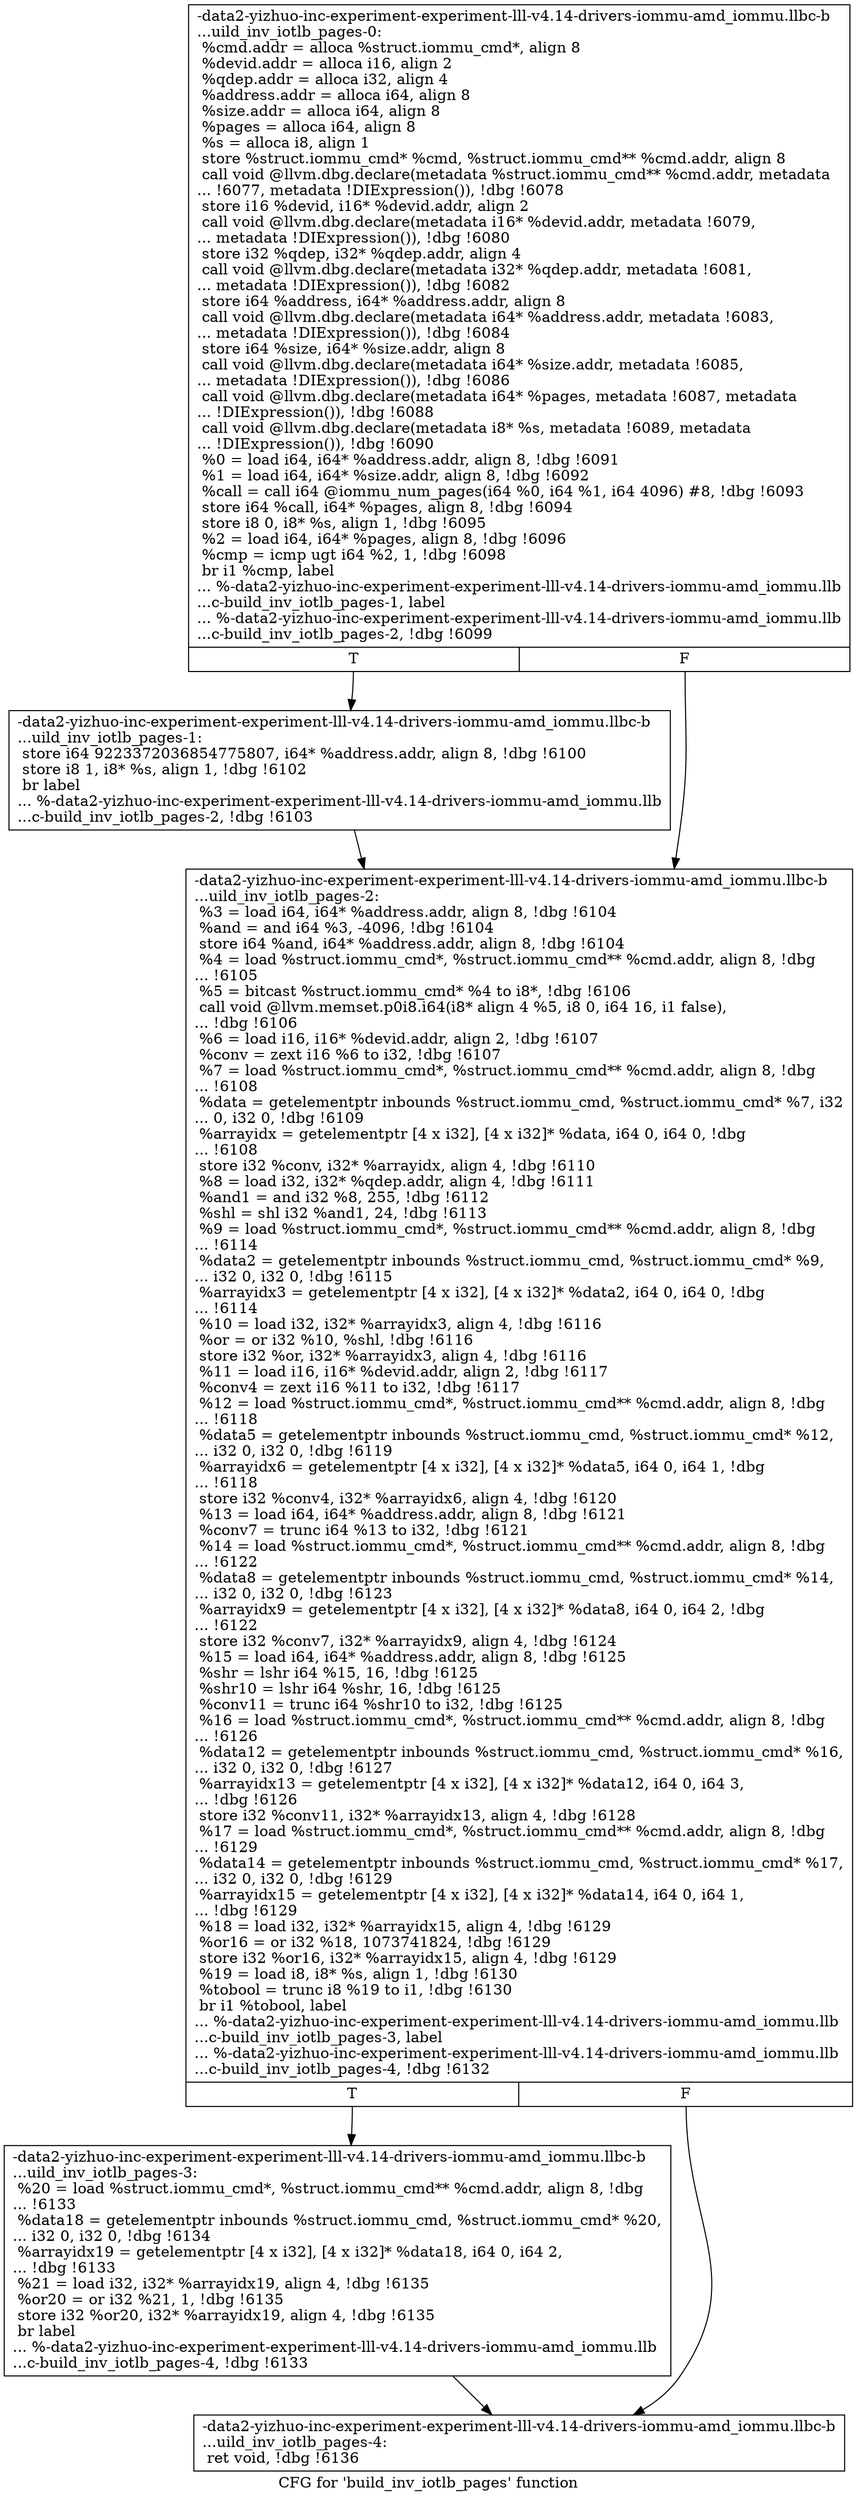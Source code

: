 digraph "CFG for 'build_inv_iotlb_pages' function" {
	label="CFG for 'build_inv_iotlb_pages' function";

	Node0x561b94631550 [shape=record,label="{-data2-yizhuo-inc-experiment-experiment-lll-v4.14-drivers-iommu-amd_iommu.llbc-b\l...uild_inv_iotlb_pages-0:\l  %cmd.addr = alloca %struct.iommu_cmd*, align 8\l  %devid.addr = alloca i16, align 2\l  %qdep.addr = alloca i32, align 4\l  %address.addr = alloca i64, align 8\l  %size.addr = alloca i64, align 8\l  %pages = alloca i64, align 8\l  %s = alloca i8, align 1\l  store %struct.iommu_cmd* %cmd, %struct.iommu_cmd** %cmd.addr, align 8\l  call void @llvm.dbg.declare(metadata %struct.iommu_cmd** %cmd.addr, metadata\l... !6077, metadata !DIExpression()), !dbg !6078\l  store i16 %devid, i16* %devid.addr, align 2\l  call void @llvm.dbg.declare(metadata i16* %devid.addr, metadata !6079,\l... metadata !DIExpression()), !dbg !6080\l  store i32 %qdep, i32* %qdep.addr, align 4\l  call void @llvm.dbg.declare(metadata i32* %qdep.addr, metadata !6081,\l... metadata !DIExpression()), !dbg !6082\l  store i64 %address, i64* %address.addr, align 8\l  call void @llvm.dbg.declare(metadata i64* %address.addr, metadata !6083,\l... metadata !DIExpression()), !dbg !6084\l  store i64 %size, i64* %size.addr, align 8\l  call void @llvm.dbg.declare(metadata i64* %size.addr, metadata !6085,\l... metadata !DIExpression()), !dbg !6086\l  call void @llvm.dbg.declare(metadata i64* %pages, metadata !6087, metadata\l... !DIExpression()), !dbg !6088\l  call void @llvm.dbg.declare(metadata i8* %s, metadata !6089, metadata\l... !DIExpression()), !dbg !6090\l  %0 = load i64, i64* %address.addr, align 8, !dbg !6091\l  %1 = load i64, i64* %size.addr, align 8, !dbg !6092\l  %call = call i64 @iommu_num_pages(i64 %0, i64 %1, i64 4096) #8, !dbg !6093\l  store i64 %call, i64* %pages, align 8, !dbg !6094\l  store i8 0, i8* %s, align 1, !dbg !6095\l  %2 = load i64, i64* %pages, align 8, !dbg !6096\l  %cmp = icmp ugt i64 %2, 1, !dbg !6098\l  br i1 %cmp, label\l... %-data2-yizhuo-inc-experiment-experiment-lll-v4.14-drivers-iommu-amd_iommu.llb\l...c-build_inv_iotlb_pages-1, label\l... %-data2-yizhuo-inc-experiment-experiment-lll-v4.14-drivers-iommu-amd_iommu.llb\l...c-build_inv_iotlb_pages-2, !dbg !6099\l|{<s0>T|<s1>F}}"];
	Node0x561b94631550:s0 -> Node0x561b946ee420;
	Node0x561b94631550:s1 -> Node0x561b946ee470;
	Node0x561b946ee420 [shape=record,label="{-data2-yizhuo-inc-experiment-experiment-lll-v4.14-drivers-iommu-amd_iommu.llbc-b\l...uild_inv_iotlb_pages-1: \l  store i64 9223372036854775807, i64* %address.addr, align 8, !dbg !6100\l  store i8 1, i8* %s, align 1, !dbg !6102\l  br label\l... %-data2-yizhuo-inc-experiment-experiment-lll-v4.14-drivers-iommu-amd_iommu.llb\l...c-build_inv_iotlb_pages-2, !dbg !6103\l}"];
	Node0x561b946ee420 -> Node0x561b946ee470;
	Node0x561b946ee470 [shape=record,label="{-data2-yizhuo-inc-experiment-experiment-lll-v4.14-drivers-iommu-amd_iommu.llbc-b\l...uild_inv_iotlb_pages-2: \l  %3 = load i64, i64* %address.addr, align 8, !dbg !6104\l  %and = and i64 %3, -4096, !dbg !6104\l  store i64 %and, i64* %address.addr, align 8, !dbg !6104\l  %4 = load %struct.iommu_cmd*, %struct.iommu_cmd** %cmd.addr, align 8, !dbg\l... !6105\l  %5 = bitcast %struct.iommu_cmd* %4 to i8*, !dbg !6106\l  call void @llvm.memset.p0i8.i64(i8* align 4 %5, i8 0, i64 16, i1 false),\l... !dbg !6106\l  %6 = load i16, i16* %devid.addr, align 2, !dbg !6107\l  %conv = zext i16 %6 to i32, !dbg !6107\l  %7 = load %struct.iommu_cmd*, %struct.iommu_cmd** %cmd.addr, align 8, !dbg\l... !6108\l  %data = getelementptr inbounds %struct.iommu_cmd, %struct.iommu_cmd* %7, i32\l... 0, i32 0, !dbg !6109\l  %arrayidx = getelementptr [4 x i32], [4 x i32]* %data, i64 0, i64 0, !dbg\l... !6108\l  store i32 %conv, i32* %arrayidx, align 4, !dbg !6110\l  %8 = load i32, i32* %qdep.addr, align 4, !dbg !6111\l  %and1 = and i32 %8, 255, !dbg !6112\l  %shl = shl i32 %and1, 24, !dbg !6113\l  %9 = load %struct.iommu_cmd*, %struct.iommu_cmd** %cmd.addr, align 8, !dbg\l... !6114\l  %data2 = getelementptr inbounds %struct.iommu_cmd, %struct.iommu_cmd* %9,\l... i32 0, i32 0, !dbg !6115\l  %arrayidx3 = getelementptr [4 x i32], [4 x i32]* %data2, i64 0, i64 0, !dbg\l... !6114\l  %10 = load i32, i32* %arrayidx3, align 4, !dbg !6116\l  %or = or i32 %10, %shl, !dbg !6116\l  store i32 %or, i32* %arrayidx3, align 4, !dbg !6116\l  %11 = load i16, i16* %devid.addr, align 2, !dbg !6117\l  %conv4 = zext i16 %11 to i32, !dbg !6117\l  %12 = load %struct.iommu_cmd*, %struct.iommu_cmd** %cmd.addr, align 8, !dbg\l... !6118\l  %data5 = getelementptr inbounds %struct.iommu_cmd, %struct.iommu_cmd* %12,\l... i32 0, i32 0, !dbg !6119\l  %arrayidx6 = getelementptr [4 x i32], [4 x i32]* %data5, i64 0, i64 1, !dbg\l... !6118\l  store i32 %conv4, i32* %arrayidx6, align 4, !dbg !6120\l  %13 = load i64, i64* %address.addr, align 8, !dbg !6121\l  %conv7 = trunc i64 %13 to i32, !dbg !6121\l  %14 = load %struct.iommu_cmd*, %struct.iommu_cmd** %cmd.addr, align 8, !dbg\l... !6122\l  %data8 = getelementptr inbounds %struct.iommu_cmd, %struct.iommu_cmd* %14,\l... i32 0, i32 0, !dbg !6123\l  %arrayidx9 = getelementptr [4 x i32], [4 x i32]* %data8, i64 0, i64 2, !dbg\l... !6122\l  store i32 %conv7, i32* %arrayidx9, align 4, !dbg !6124\l  %15 = load i64, i64* %address.addr, align 8, !dbg !6125\l  %shr = lshr i64 %15, 16, !dbg !6125\l  %shr10 = lshr i64 %shr, 16, !dbg !6125\l  %conv11 = trunc i64 %shr10 to i32, !dbg !6125\l  %16 = load %struct.iommu_cmd*, %struct.iommu_cmd** %cmd.addr, align 8, !dbg\l... !6126\l  %data12 = getelementptr inbounds %struct.iommu_cmd, %struct.iommu_cmd* %16,\l... i32 0, i32 0, !dbg !6127\l  %arrayidx13 = getelementptr [4 x i32], [4 x i32]* %data12, i64 0, i64 3,\l... !dbg !6126\l  store i32 %conv11, i32* %arrayidx13, align 4, !dbg !6128\l  %17 = load %struct.iommu_cmd*, %struct.iommu_cmd** %cmd.addr, align 8, !dbg\l... !6129\l  %data14 = getelementptr inbounds %struct.iommu_cmd, %struct.iommu_cmd* %17,\l... i32 0, i32 0, !dbg !6129\l  %arrayidx15 = getelementptr [4 x i32], [4 x i32]* %data14, i64 0, i64 1,\l... !dbg !6129\l  %18 = load i32, i32* %arrayidx15, align 4, !dbg !6129\l  %or16 = or i32 %18, 1073741824, !dbg !6129\l  store i32 %or16, i32* %arrayidx15, align 4, !dbg !6129\l  %19 = load i8, i8* %s, align 1, !dbg !6130\l  %tobool = trunc i8 %19 to i1, !dbg !6130\l  br i1 %tobool, label\l... %-data2-yizhuo-inc-experiment-experiment-lll-v4.14-drivers-iommu-amd_iommu.llb\l...c-build_inv_iotlb_pages-3, label\l... %-data2-yizhuo-inc-experiment-experiment-lll-v4.14-drivers-iommu-amd_iommu.llb\l...c-build_inv_iotlb_pages-4, !dbg !6132\l|{<s0>T|<s1>F}}"];
	Node0x561b946ee470:s0 -> Node0x561b946ee4c0;
	Node0x561b946ee470:s1 -> Node0x561b946ee510;
	Node0x561b946ee4c0 [shape=record,label="{-data2-yizhuo-inc-experiment-experiment-lll-v4.14-drivers-iommu-amd_iommu.llbc-b\l...uild_inv_iotlb_pages-3: \l  %20 = load %struct.iommu_cmd*, %struct.iommu_cmd** %cmd.addr, align 8, !dbg\l... !6133\l  %data18 = getelementptr inbounds %struct.iommu_cmd, %struct.iommu_cmd* %20,\l... i32 0, i32 0, !dbg !6134\l  %arrayidx19 = getelementptr [4 x i32], [4 x i32]* %data18, i64 0, i64 2,\l... !dbg !6133\l  %21 = load i32, i32* %arrayidx19, align 4, !dbg !6135\l  %or20 = or i32 %21, 1, !dbg !6135\l  store i32 %or20, i32* %arrayidx19, align 4, !dbg !6135\l  br label\l... %-data2-yizhuo-inc-experiment-experiment-lll-v4.14-drivers-iommu-amd_iommu.llb\l...c-build_inv_iotlb_pages-4, !dbg !6133\l}"];
	Node0x561b946ee4c0 -> Node0x561b946ee510;
	Node0x561b946ee510 [shape=record,label="{-data2-yizhuo-inc-experiment-experiment-lll-v4.14-drivers-iommu-amd_iommu.llbc-b\l...uild_inv_iotlb_pages-4: \l  ret void, !dbg !6136\l}"];
}
